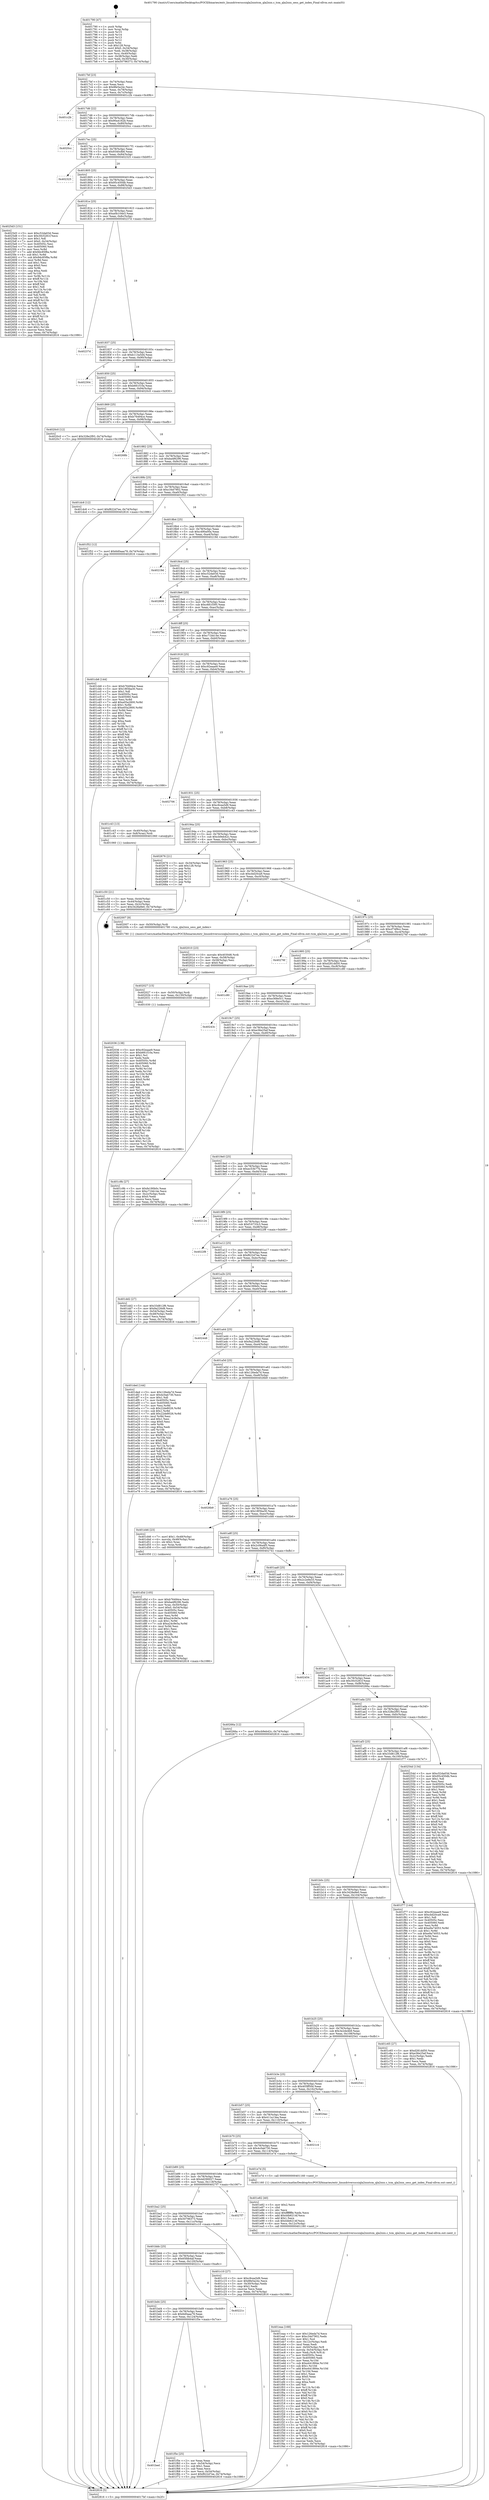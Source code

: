 digraph "0x401790" {
  label = "0x401790 (/mnt/c/Users/mathe/Desktop/tcc/POCII/binaries/extr_linuxdriversscsiqla2xxxtcm_qla2xxx.c_tcm_qla2xxx_sess_get_index_Final-ollvm.out::main(0))"
  labelloc = "t"
  node[shape=record]

  Entry [label="",width=0.3,height=0.3,shape=circle,fillcolor=black,style=filled]
  "0x4017bf" [label="{
     0x4017bf [23]\l
     | [instrs]\l
     &nbsp;&nbsp;0x4017bf \<+3\>: mov -0x74(%rbp),%eax\l
     &nbsp;&nbsp;0x4017c2 \<+2\>: mov %eax,%ecx\l
     &nbsp;&nbsp;0x4017c4 \<+6\>: sub $0x8fe5a24c,%ecx\l
     &nbsp;&nbsp;0x4017ca \<+3\>: mov %eax,-0x78(%rbp)\l
     &nbsp;&nbsp;0x4017cd \<+3\>: mov %ecx,-0x7c(%rbp)\l
     &nbsp;&nbsp;0x4017d0 \<+6\>: je 0000000000401c2b \<main+0x49b\>\l
  }"]
  "0x401c2b" [label="{
     0x401c2b\l
  }", style=dashed]
  "0x4017d6" [label="{
     0x4017d6 [22]\l
     | [instrs]\l
     &nbsp;&nbsp;0x4017d6 \<+5\>: jmp 00000000004017db \<main+0x4b\>\l
     &nbsp;&nbsp;0x4017db \<+3\>: mov -0x78(%rbp),%eax\l
     &nbsp;&nbsp;0x4017de \<+5\>: sub $0x90a4162b,%eax\l
     &nbsp;&nbsp;0x4017e3 \<+3\>: mov %eax,-0x80(%rbp)\l
     &nbsp;&nbsp;0x4017e6 \<+6\>: je 00000000004020cc \<main+0x93c\>\l
  }"]
  Exit [label="",width=0.3,height=0.3,shape=circle,fillcolor=black,style=filled,peripheries=2]
  "0x4020cc" [label="{
     0x4020cc\l
  }", style=dashed]
  "0x4017ec" [label="{
     0x4017ec [25]\l
     | [instrs]\l
     &nbsp;&nbsp;0x4017ec \<+5\>: jmp 00000000004017f1 \<main+0x61\>\l
     &nbsp;&nbsp;0x4017f1 \<+3\>: mov -0x78(%rbp),%eax\l
     &nbsp;&nbsp;0x4017f4 \<+5\>: sub $0x9340cfb6,%eax\l
     &nbsp;&nbsp;0x4017f9 \<+6\>: mov %eax,-0x84(%rbp)\l
     &nbsp;&nbsp;0x4017ff \<+6\>: je 0000000000402325 \<main+0xb95\>\l
  }"]
  "0x402036" [label="{
     0x402036 [138]\l
     | [instrs]\l
     &nbsp;&nbsp;0x402036 \<+5\>: mov $0xc92eaae9,%eax\l
     &nbsp;&nbsp;0x40203b \<+5\>: mov $0xb661f10a,%esi\l
     &nbsp;&nbsp;0x402040 \<+2\>: mov $0x1,%cl\l
     &nbsp;&nbsp;0x402042 \<+2\>: xor %edx,%edx\l
     &nbsp;&nbsp;0x402044 \<+8\>: mov 0x40505c,%r8d\l
     &nbsp;&nbsp;0x40204c \<+8\>: mov 0x405060,%r9d\l
     &nbsp;&nbsp;0x402054 \<+3\>: sub $0x1,%edx\l
     &nbsp;&nbsp;0x402057 \<+3\>: mov %r8d,%r10d\l
     &nbsp;&nbsp;0x40205a \<+3\>: add %edx,%r10d\l
     &nbsp;&nbsp;0x40205d \<+4\>: imul %r10d,%r8d\l
     &nbsp;&nbsp;0x402061 \<+4\>: and $0x1,%r8d\l
     &nbsp;&nbsp;0x402065 \<+4\>: cmp $0x0,%r8d\l
     &nbsp;&nbsp;0x402069 \<+4\>: sete %r11b\l
     &nbsp;&nbsp;0x40206d \<+4\>: cmp $0xa,%r9d\l
     &nbsp;&nbsp;0x402071 \<+3\>: setl %bl\l
     &nbsp;&nbsp;0x402074 \<+3\>: mov %r11b,%r14b\l
     &nbsp;&nbsp;0x402077 \<+4\>: xor $0xff,%r14b\l
     &nbsp;&nbsp;0x40207b \<+3\>: mov %bl,%r15b\l
     &nbsp;&nbsp;0x40207e \<+4\>: xor $0xff,%r15b\l
     &nbsp;&nbsp;0x402082 \<+3\>: xor $0x0,%cl\l
     &nbsp;&nbsp;0x402085 \<+3\>: mov %r14b,%r12b\l
     &nbsp;&nbsp;0x402088 \<+4\>: and $0x0,%r12b\l
     &nbsp;&nbsp;0x40208c \<+3\>: and %cl,%r11b\l
     &nbsp;&nbsp;0x40208f \<+3\>: mov %r15b,%r13b\l
     &nbsp;&nbsp;0x402092 \<+4\>: and $0x0,%r13b\l
     &nbsp;&nbsp;0x402096 \<+2\>: and %cl,%bl\l
     &nbsp;&nbsp;0x402098 \<+3\>: or %r11b,%r12b\l
     &nbsp;&nbsp;0x40209b \<+3\>: or %bl,%r13b\l
     &nbsp;&nbsp;0x40209e \<+3\>: xor %r13b,%r12b\l
     &nbsp;&nbsp;0x4020a1 \<+3\>: or %r15b,%r14b\l
     &nbsp;&nbsp;0x4020a4 \<+4\>: xor $0xff,%r14b\l
     &nbsp;&nbsp;0x4020a8 \<+3\>: or $0x0,%cl\l
     &nbsp;&nbsp;0x4020ab \<+3\>: and %cl,%r14b\l
     &nbsp;&nbsp;0x4020ae \<+3\>: or %r14b,%r12b\l
     &nbsp;&nbsp;0x4020b1 \<+4\>: test $0x1,%r12b\l
     &nbsp;&nbsp;0x4020b5 \<+3\>: cmovne %esi,%eax\l
     &nbsp;&nbsp;0x4020b8 \<+3\>: mov %eax,-0x74(%rbp)\l
     &nbsp;&nbsp;0x4020bb \<+5\>: jmp 0000000000402816 \<main+0x1086\>\l
  }"]
  "0x402325" [label="{
     0x402325\l
  }", style=dashed]
  "0x401805" [label="{
     0x401805 [25]\l
     | [instrs]\l
     &nbsp;&nbsp;0x401805 \<+5\>: jmp 000000000040180a \<main+0x7a\>\l
     &nbsp;&nbsp;0x40180a \<+3\>: mov -0x78(%rbp),%eax\l
     &nbsp;&nbsp;0x40180d \<+5\>: sub $0x95c450db,%eax\l
     &nbsp;&nbsp;0x401812 \<+6\>: mov %eax,-0x88(%rbp)\l
     &nbsp;&nbsp;0x401818 \<+6\>: je 00000000004025d3 \<main+0xe43\>\l
  }"]
  "0x402027" [label="{
     0x402027 [15]\l
     | [instrs]\l
     &nbsp;&nbsp;0x402027 \<+4\>: mov -0x50(%rbp),%rdi\l
     &nbsp;&nbsp;0x40202b \<+6\>: mov %eax,-0x130(%rbp)\l
     &nbsp;&nbsp;0x402031 \<+5\>: call 0000000000401030 \<free@plt\>\l
     | [calls]\l
     &nbsp;&nbsp;0x401030 \{1\} (unknown)\l
  }"]
  "0x4025d3" [label="{
     0x4025d3 [151]\l
     | [instrs]\l
     &nbsp;&nbsp;0x4025d3 \<+5\>: mov $0xc52da03d,%eax\l
     &nbsp;&nbsp;0x4025d8 \<+5\>: mov $0x30c5281f,%ecx\l
     &nbsp;&nbsp;0x4025dd \<+2\>: mov $0x1,%dl\l
     &nbsp;&nbsp;0x4025df \<+7\>: movl $0x0,-0x34(%rbp)\l
     &nbsp;&nbsp;0x4025e6 \<+7\>: mov 0x40505c,%esi\l
     &nbsp;&nbsp;0x4025ed \<+7\>: mov 0x405060,%edi\l
     &nbsp;&nbsp;0x4025f4 \<+3\>: mov %esi,%r8d\l
     &nbsp;&nbsp;0x4025f7 \<+7\>: add $0x9dc85f8a,%r8d\l
     &nbsp;&nbsp;0x4025fe \<+4\>: sub $0x1,%r8d\l
     &nbsp;&nbsp;0x402602 \<+7\>: sub $0x9dc85f8a,%r8d\l
     &nbsp;&nbsp;0x402609 \<+4\>: imul %r8d,%esi\l
     &nbsp;&nbsp;0x40260d \<+3\>: and $0x1,%esi\l
     &nbsp;&nbsp;0x402610 \<+3\>: cmp $0x0,%esi\l
     &nbsp;&nbsp;0x402613 \<+4\>: sete %r9b\l
     &nbsp;&nbsp;0x402617 \<+3\>: cmp $0xa,%edi\l
     &nbsp;&nbsp;0x40261a \<+4\>: setl %r10b\l
     &nbsp;&nbsp;0x40261e \<+3\>: mov %r9b,%r11b\l
     &nbsp;&nbsp;0x402621 \<+4\>: xor $0xff,%r11b\l
     &nbsp;&nbsp;0x402625 \<+3\>: mov %r10b,%bl\l
     &nbsp;&nbsp;0x402628 \<+3\>: xor $0xff,%bl\l
     &nbsp;&nbsp;0x40262b \<+3\>: xor $0x1,%dl\l
     &nbsp;&nbsp;0x40262e \<+3\>: mov %r11b,%r14b\l
     &nbsp;&nbsp;0x402631 \<+4\>: and $0xff,%r14b\l
     &nbsp;&nbsp;0x402635 \<+3\>: and %dl,%r9b\l
     &nbsp;&nbsp;0x402638 \<+3\>: mov %bl,%r15b\l
     &nbsp;&nbsp;0x40263b \<+4\>: and $0xff,%r15b\l
     &nbsp;&nbsp;0x40263f \<+3\>: and %dl,%r10b\l
     &nbsp;&nbsp;0x402642 \<+3\>: or %r9b,%r14b\l
     &nbsp;&nbsp;0x402645 \<+3\>: or %r10b,%r15b\l
     &nbsp;&nbsp;0x402648 \<+3\>: xor %r15b,%r14b\l
     &nbsp;&nbsp;0x40264b \<+3\>: or %bl,%r11b\l
     &nbsp;&nbsp;0x40264e \<+4\>: xor $0xff,%r11b\l
     &nbsp;&nbsp;0x402652 \<+3\>: or $0x1,%dl\l
     &nbsp;&nbsp;0x402655 \<+3\>: and %dl,%r11b\l
     &nbsp;&nbsp;0x402658 \<+3\>: or %r11b,%r14b\l
     &nbsp;&nbsp;0x40265b \<+4\>: test $0x1,%r14b\l
     &nbsp;&nbsp;0x40265f \<+3\>: cmovne %ecx,%eax\l
     &nbsp;&nbsp;0x402662 \<+3\>: mov %eax,-0x74(%rbp)\l
     &nbsp;&nbsp;0x402665 \<+5\>: jmp 0000000000402816 \<main+0x1086\>\l
  }"]
  "0x40181e" [label="{
     0x40181e [25]\l
     | [instrs]\l
     &nbsp;&nbsp;0x40181e \<+5\>: jmp 0000000000401823 \<main+0x93\>\l
     &nbsp;&nbsp;0x401823 \<+3\>: mov -0x78(%rbp),%eax\l
     &nbsp;&nbsp;0x401826 \<+5\>: sub $0xa0b104e3,%eax\l
     &nbsp;&nbsp;0x40182b \<+6\>: mov %eax,-0x8c(%rbp)\l
     &nbsp;&nbsp;0x401831 \<+6\>: je 000000000040237d \<main+0xbed\>\l
  }"]
  "0x402010" [label="{
     0x402010 [23]\l
     | [instrs]\l
     &nbsp;&nbsp;0x402010 \<+10\>: movabs $0x4030d6,%rdi\l
     &nbsp;&nbsp;0x40201a \<+3\>: mov %eax,-0x58(%rbp)\l
     &nbsp;&nbsp;0x40201d \<+3\>: mov -0x58(%rbp),%esi\l
     &nbsp;&nbsp;0x402020 \<+2\>: mov $0x0,%al\l
     &nbsp;&nbsp;0x402022 \<+5\>: call 0000000000401040 \<printf@plt\>\l
     | [calls]\l
     &nbsp;&nbsp;0x401040 \{1\} (unknown)\l
  }"]
  "0x40237d" [label="{
     0x40237d\l
  }", style=dashed]
  "0x401837" [label="{
     0x401837 [25]\l
     | [instrs]\l
     &nbsp;&nbsp;0x401837 \<+5\>: jmp 000000000040183c \<main+0xac\>\l
     &nbsp;&nbsp;0x40183c \<+3\>: mov -0x78(%rbp),%eax\l
     &nbsp;&nbsp;0x40183f \<+5\>: sub $0xb113a5d4,%eax\l
     &nbsp;&nbsp;0x401844 \<+6\>: mov %eax,-0x90(%rbp)\l
     &nbsp;&nbsp;0x40184a \<+6\>: je 0000000000402304 \<main+0xb74\>\l
  }"]
  "0x401bed" [label="{
     0x401bed\l
  }", style=dashed]
  "0x402304" [label="{
     0x402304\l
  }", style=dashed]
  "0x401850" [label="{
     0x401850 [25]\l
     | [instrs]\l
     &nbsp;&nbsp;0x401850 \<+5\>: jmp 0000000000401855 \<main+0xc5\>\l
     &nbsp;&nbsp;0x401855 \<+3\>: mov -0x78(%rbp),%eax\l
     &nbsp;&nbsp;0x401858 \<+5\>: sub $0xb661f10a,%eax\l
     &nbsp;&nbsp;0x40185d \<+6\>: mov %eax,-0x94(%rbp)\l
     &nbsp;&nbsp;0x401863 \<+6\>: je 00000000004020c0 \<main+0x930\>\l
  }"]
  "0x401f5e" [label="{
     0x401f5e [25]\l
     | [instrs]\l
     &nbsp;&nbsp;0x401f5e \<+2\>: xor %eax,%eax\l
     &nbsp;&nbsp;0x401f60 \<+3\>: mov -0x54(%rbp),%ecx\l
     &nbsp;&nbsp;0x401f63 \<+3\>: sub $0x1,%eax\l
     &nbsp;&nbsp;0x401f66 \<+2\>: sub %eax,%ecx\l
     &nbsp;&nbsp;0x401f68 \<+3\>: mov %ecx,-0x54(%rbp)\l
     &nbsp;&nbsp;0x401f6b \<+7\>: movl $0xf622d7ee,-0x74(%rbp)\l
     &nbsp;&nbsp;0x401f72 \<+5\>: jmp 0000000000402816 \<main+0x1086\>\l
  }"]
  "0x4020c0" [label="{
     0x4020c0 [12]\l
     | [instrs]\l
     &nbsp;&nbsp;0x4020c0 \<+7\>: movl $0x328e2f93,-0x74(%rbp)\l
     &nbsp;&nbsp;0x4020c7 \<+5\>: jmp 0000000000402816 \<main+0x1086\>\l
  }"]
  "0x401869" [label="{
     0x401869 [25]\l
     | [instrs]\l
     &nbsp;&nbsp;0x401869 \<+5\>: jmp 000000000040186e \<main+0xde\>\l
     &nbsp;&nbsp;0x40186e \<+3\>: mov -0x78(%rbp),%eax\l
     &nbsp;&nbsp;0x401871 \<+5\>: sub $0xb76494ce,%eax\l
     &nbsp;&nbsp;0x401876 \<+6\>: mov %eax,-0x98(%rbp)\l
     &nbsp;&nbsp;0x40187c \<+6\>: je 000000000040268b \<main+0xefb\>\l
  }"]
  "0x401bd4" [label="{
     0x401bd4 [25]\l
     | [instrs]\l
     &nbsp;&nbsp;0x401bd4 \<+5\>: jmp 0000000000401bd9 \<main+0x449\>\l
     &nbsp;&nbsp;0x401bd9 \<+3\>: mov -0x78(%rbp),%eax\l
     &nbsp;&nbsp;0x401bdc \<+5\>: sub $0x6d0aaa79,%eax\l
     &nbsp;&nbsp;0x401be1 \<+6\>: mov %eax,-0x124(%rbp)\l
     &nbsp;&nbsp;0x401be7 \<+6\>: je 0000000000401f5e \<main+0x7ce\>\l
  }"]
  "0x40268b" [label="{
     0x40268b\l
  }", style=dashed]
  "0x401882" [label="{
     0x401882 [25]\l
     | [instrs]\l
     &nbsp;&nbsp;0x401882 \<+5\>: jmp 0000000000401887 \<main+0xf7\>\l
     &nbsp;&nbsp;0x401887 \<+3\>: mov -0x78(%rbp),%eax\l
     &nbsp;&nbsp;0x40188a \<+5\>: sub $0xba4f6296,%eax\l
     &nbsp;&nbsp;0x40188f \<+6\>: mov %eax,-0x9c(%rbp)\l
     &nbsp;&nbsp;0x401895 \<+6\>: je 0000000000401dc6 \<main+0x636\>\l
  }"]
  "0x40221c" [label="{
     0x40221c\l
  }", style=dashed]
  "0x401dc6" [label="{
     0x401dc6 [12]\l
     | [instrs]\l
     &nbsp;&nbsp;0x401dc6 \<+7\>: movl $0xf622d7ee,-0x74(%rbp)\l
     &nbsp;&nbsp;0x401dcd \<+5\>: jmp 0000000000402816 \<main+0x1086\>\l
  }"]
  "0x40189b" [label="{
     0x40189b [25]\l
     | [instrs]\l
     &nbsp;&nbsp;0x40189b \<+5\>: jmp 00000000004018a0 \<main+0x110\>\l
     &nbsp;&nbsp;0x4018a0 \<+3\>: mov -0x78(%rbp),%eax\l
     &nbsp;&nbsp;0x4018a3 \<+5\>: sub $0xc34d7902,%eax\l
     &nbsp;&nbsp;0x4018a8 \<+6\>: mov %eax,-0xa0(%rbp)\l
     &nbsp;&nbsp;0x4018ae \<+6\>: je 0000000000401f52 \<main+0x7c2\>\l
  }"]
  "0x401eaa" [label="{
     0x401eaa [168]\l
     | [instrs]\l
     &nbsp;&nbsp;0x401eaa \<+5\>: mov $0x126eda7d,%ecx\l
     &nbsp;&nbsp;0x401eaf \<+5\>: mov $0xc34d7902,%edx\l
     &nbsp;&nbsp;0x401eb4 \<+3\>: mov $0x1,%sil\l
     &nbsp;&nbsp;0x401eb7 \<+6\>: mov -0x12c(%rbp),%edi\l
     &nbsp;&nbsp;0x401ebd \<+3\>: imul %eax,%edi\l
     &nbsp;&nbsp;0x401ec0 \<+4\>: mov -0x50(%rbp),%r8\l
     &nbsp;&nbsp;0x401ec4 \<+4\>: movslq -0x54(%rbp),%r9\l
     &nbsp;&nbsp;0x401ec8 \<+4\>: mov %edi,(%r8,%r9,4)\l
     &nbsp;&nbsp;0x401ecc \<+7\>: mov 0x40505c,%eax\l
     &nbsp;&nbsp;0x401ed3 \<+7\>: mov 0x405060,%edi\l
     &nbsp;&nbsp;0x401eda \<+3\>: mov %eax,%r10d\l
     &nbsp;&nbsp;0x401edd \<+7\>: sub $0xe441884e,%r10d\l
     &nbsp;&nbsp;0x401ee4 \<+4\>: sub $0x1,%r10d\l
     &nbsp;&nbsp;0x401ee8 \<+7\>: add $0xe441884e,%r10d\l
     &nbsp;&nbsp;0x401eef \<+4\>: imul %r10d,%eax\l
     &nbsp;&nbsp;0x401ef3 \<+3\>: and $0x1,%eax\l
     &nbsp;&nbsp;0x401ef6 \<+3\>: cmp $0x0,%eax\l
     &nbsp;&nbsp;0x401ef9 \<+4\>: sete %r11b\l
     &nbsp;&nbsp;0x401efd \<+3\>: cmp $0xa,%edi\l
     &nbsp;&nbsp;0x401f00 \<+3\>: setl %bl\l
     &nbsp;&nbsp;0x401f03 \<+3\>: mov %r11b,%r14b\l
     &nbsp;&nbsp;0x401f06 \<+4\>: xor $0xff,%r14b\l
     &nbsp;&nbsp;0x401f0a \<+3\>: mov %bl,%r15b\l
     &nbsp;&nbsp;0x401f0d \<+4\>: xor $0xff,%r15b\l
     &nbsp;&nbsp;0x401f11 \<+4\>: xor $0x0,%sil\l
     &nbsp;&nbsp;0x401f15 \<+3\>: mov %r14b,%r12b\l
     &nbsp;&nbsp;0x401f18 \<+4\>: and $0x0,%r12b\l
     &nbsp;&nbsp;0x401f1c \<+3\>: and %sil,%r11b\l
     &nbsp;&nbsp;0x401f1f \<+3\>: mov %r15b,%r13b\l
     &nbsp;&nbsp;0x401f22 \<+4\>: and $0x0,%r13b\l
     &nbsp;&nbsp;0x401f26 \<+3\>: and %sil,%bl\l
     &nbsp;&nbsp;0x401f29 \<+3\>: or %r11b,%r12b\l
     &nbsp;&nbsp;0x401f2c \<+3\>: or %bl,%r13b\l
     &nbsp;&nbsp;0x401f2f \<+3\>: xor %r13b,%r12b\l
     &nbsp;&nbsp;0x401f32 \<+3\>: or %r15b,%r14b\l
     &nbsp;&nbsp;0x401f35 \<+4\>: xor $0xff,%r14b\l
     &nbsp;&nbsp;0x401f39 \<+4\>: or $0x0,%sil\l
     &nbsp;&nbsp;0x401f3d \<+3\>: and %sil,%r14b\l
     &nbsp;&nbsp;0x401f40 \<+3\>: or %r14b,%r12b\l
     &nbsp;&nbsp;0x401f43 \<+4\>: test $0x1,%r12b\l
     &nbsp;&nbsp;0x401f47 \<+3\>: cmovne %edx,%ecx\l
     &nbsp;&nbsp;0x401f4a \<+3\>: mov %ecx,-0x74(%rbp)\l
     &nbsp;&nbsp;0x401f4d \<+5\>: jmp 0000000000402816 \<main+0x1086\>\l
  }"]
  "0x401f52" [label="{
     0x401f52 [12]\l
     | [instrs]\l
     &nbsp;&nbsp;0x401f52 \<+7\>: movl $0x6d0aaa79,-0x74(%rbp)\l
     &nbsp;&nbsp;0x401f59 \<+5\>: jmp 0000000000402816 \<main+0x1086\>\l
  }"]
  "0x4018b4" [label="{
     0x4018b4 [25]\l
     | [instrs]\l
     &nbsp;&nbsp;0x4018b4 \<+5\>: jmp 00000000004018b9 \<main+0x129\>\l
     &nbsp;&nbsp;0x4018b9 \<+3\>: mov -0x78(%rbp),%eax\l
     &nbsp;&nbsp;0x4018bc \<+5\>: sub $0xc490a00a,%eax\l
     &nbsp;&nbsp;0x4018c1 \<+6\>: mov %eax,-0xa4(%rbp)\l
     &nbsp;&nbsp;0x4018c7 \<+6\>: je 000000000040219d \<main+0xa0d\>\l
  }"]
  "0x401e82" [label="{
     0x401e82 [40]\l
     | [instrs]\l
     &nbsp;&nbsp;0x401e82 \<+5\>: mov $0x2,%ecx\l
     &nbsp;&nbsp;0x401e87 \<+1\>: cltd\l
     &nbsp;&nbsp;0x401e88 \<+2\>: idiv %ecx\l
     &nbsp;&nbsp;0x401e8a \<+6\>: imul $0xfffffffe,%edx,%ecx\l
     &nbsp;&nbsp;0x401e90 \<+6\>: add $0x44b6214f,%ecx\l
     &nbsp;&nbsp;0x401e96 \<+3\>: add $0x1,%ecx\l
     &nbsp;&nbsp;0x401e99 \<+6\>: sub $0x44b6214f,%ecx\l
     &nbsp;&nbsp;0x401e9f \<+6\>: mov %ecx,-0x12c(%rbp)\l
     &nbsp;&nbsp;0x401ea5 \<+5\>: call 0000000000401160 \<next_i\>\l
     | [calls]\l
     &nbsp;&nbsp;0x401160 \{1\} (/mnt/c/Users/mathe/Desktop/tcc/POCII/binaries/extr_linuxdriversscsiqla2xxxtcm_qla2xxx.c_tcm_qla2xxx_sess_get_index_Final-ollvm.out::next_i)\l
  }"]
  "0x40219d" [label="{
     0x40219d\l
  }", style=dashed]
  "0x4018cd" [label="{
     0x4018cd [25]\l
     | [instrs]\l
     &nbsp;&nbsp;0x4018cd \<+5\>: jmp 00000000004018d2 \<main+0x142\>\l
     &nbsp;&nbsp;0x4018d2 \<+3\>: mov -0x78(%rbp),%eax\l
     &nbsp;&nbsp;0x4018d5 \<+5\>: sub $0xc52da03d,%eax\l
     &nbsp;&nbsp;0x4018da \<+6\>: mov %eax,-0xa8(%rbp)\l
     &nbsp;&nbsp;0x4018e0 \<+6\>: je 0000000000402808 \<main+0x1078\>\l
  }"]
  "0x401d5d" [label="{
     0x401d5d [105]\l
     | [instrs]\l
     &nbsp;&nbsp;0x401d5d \<+5\>: mov $0xb76494ce,%ecx\l
     &nbsp;&nbsp;0x401d62 \<+5\>: mov $0xba4f6296,%edx\l
     &nbsp;&nbsp;0x401d67 \<+4\>: mov %rax,-0x50(%rbp)\l
     &nbsp;&nbsp;0x401d6b \<+7\>: movl $0x0,-0x54(%rbp)\l
     &nbsp;&nbsp;0x401d72 \<+7\>: mov 0x40505c,%esi\l
     &nbsp;&nbsp;0x401d79 \<+8\>: mov 0x405060,%r8d\l
     &nbsp;&nbsp;0x401d81 \<+3\>: mov %esi,%r9d\l
     &nbsp;&nbsp;0x401d84 \<+7\>: add $0xa24c9e5a,%r9d\l
     &nbsp;&nbsp;0x401d8b \<+4\>: sub $0x1,%r9d\l
     &nbsp;&nbsp;0x401d8f \<+7\>: sub $0xa24c9e5a,%r9d\l
     &nbsp;&nbsp;0x401d96 \<+4\>: imul %r9d,%esi\l
     &nbsp;&nbsp;0x401d9a \<+3\>: and $0x1,%esi\l
     &nbsp;&nbsp;0x401d9d \<+3\>: cmp $0x0,%esi\l
     &nbsp;&nbsp;0x401da0 \<+4\>: sete %r10b\l
     &nbsp;&nbsp;0x401da4 \<+4\>: cmp $0xa,%r8d\l
     &nbsp;&nbsp;0x401da8 \<+4\>: setl %r11b\l
     &nbsp;&nbsp;0x401dac \<+3\>: mov %r10b,%bl\l
     &nbsp;&nbsp;0x401daf \<+3\>: and %r11b,%bl\l
     &nbsp;&nbsp;0x401db2 \<+3\>: xor %r11b,%r10b\l
     &nbsp;&nbsp;0x401db5 \<+3\>: or %r10b,%bl\l
     &nbsp;&nbsp;0x401db8 \<+3\>: test $0x1,%bl\l
     &nbsp;&nbsp;0x401dbb \<+3\>: cmovne %edx,%ecx\l
     &nbsp;&nbsp;0x401dbe \<+3\>: mov %ecx,-0x74(%rbp)\l
     &nbsp;&nbsp;0x401dc1 \<+5\>: jmp 0000000000402816 \<main+0x1086\>\l
  }"]
  "0x402808" [label="{
     0x402808\l
  }", style=dashed]
  "0x4018e6" [label="{
     0x4018e6 [25]\l
     | [instrs]\l
     &nbsp;&nbsp;0x4018e6 \<+5\>: jmp 00000000004018eb \<main+0x15b\>\l
     &nbsp;&nbsp;0x4018eb \<+3\>: mov -0x78(%rbp),%eax\l
     &nbsp;&nbsp;0x4018ee \<+5\>: sub $0xc681f395,%eax\l
     &nbsp;&nbsp;0x4018f3 \<+6\>: mov %eax,-0xac(%rbp)\l
     &nbsp;&nbsp;0x4018f9 \<+6\>: je 00000000004027bc \<main+0x102c\>\l
  }"]
  "0x401c50" [label="{
     0x401c50 [21]\l
     | [instrs]\l
     &nbsp;&nbsp;0x401c50 \<+3\>: mov %eax,-0x44(%rbp)\l
     &nbsp;&nbsp;0x401c53 \<+3\>: mov -0x44(%rbp),%eax\l
     &nbsp;&nbsp;0x401c56 \<+3\>: mov %eax,-0x2c(%rbp)\l
     &nbsp;&nbsp;0x401c59 \<+7\>: movl $0x3428a9e0,-0x74(%rbp)\l
     &nbsp;&nbsp;0x401c60 \<+5\>: jmp 0000000000402816 \<main+0x1086\>\l
  }"]
  "0x4027bc" [label="{
     0x4027bc\l
  }", style=dashed]
  "0x4018ff" [label="{
     0x4018ff [25]\l
     | [instrs]\l
     &nbsp;&nbsp;0x4018ff \<+5\>: jmp 0000000000401904 \<main+0x174\>\l
     &nbsp;&nbsp;0x401904 \<+3\>: mov -0x78(%rbp),%eax\l
     &nbsp;&nbsp;0x401907 \<+5\>: sub $0xc71bb14e,%eax\l
     &nbsp;&nbsp;0x40190c \<+6\>: mov %eax,-0xb0(%rbp)\l
     &nbsp;&nbsp;0x401912 \<+6\>: je 0000000000401cb6 \<main+0x526\>\l
  }"]
  "0x401790" [label="{
     0x401790 [47]\l
     | [instrs]\l
     &nbsp;&nbsp;0x401790 \<+1\>: push %rbp\l
     &nbsp;&nbsp;0x401791 \<+3\>: mov %rsp,%rbp\l
     &nbsp;&nbsp;0x401794 \<+2\>: push %r15\l
     &nbsp;&nbsp;0x401796 \<+2\>: push %r14\l
     &nbsp;&nbsp;0x401798 \<+2\>: push %r13\l
     &nbsp;&nbsp;0x40179a \<+2\>: push %r12\l
     &nbsp;&nbsp;0x40179c \<+1\>: push %rbx\l
     &nbsp;&nbsp;0x40179d \<+7\>: sub $0x128,%rsp\l
     &nbsp;&nbsp;0x4017a4 \<+7\>: movl $0x0,-0x34(%rbp)\l
     &nbsp;&nbsp;0x4017ab \<+3\>: mov %edi,-0x38(%rbp)\l
     &nbsp;&nbsp;0x4017ae \<+4\>: mov %rsi,-0x40(%rbp)\l
     &nbsp;&nbsp;0x4017b2 \<+3\>: mov -0x38(%rbp),%edi\l
     &nbsp;&nbsp;0x4017b5 \<+3\>: mov %edi,-0x30(%rbp)\l
     &nbsp;&nbsp;0x4017b8 \<+7\>: movl $0x50796373,-0x74(%rbp)\l
  }"]
  "0x401cb6" [label="{
     0x401cb6 [144]\l
     | [instrs]\l
     &nbsp;&nbsp;0x401cb6 \<+5\>: mov $0xb76494ce,%eax\l
     &nbsp;&nbsp;0x401cbb \<+5\>: mov $0x18f3ba30,%ecx\l
     &nbsp;&nbsp;0x401cc0 \<+2\>: mov $0x1,%dl\l
     &nbsp;&nbsp;0x401cc2 \<+7\>: mov 0x40505c,%esi\l
     &nbsp;&nbsp;0x401cc9 \<+7\>: mov 0x405060,%edi\l
     &nbsp;&nbsp;0x401cd0 \<+3\>: mov %esi,%r8d\l
     &nbsp;&nbsp;0x401cd3 \<+7\>: add $0xe05a2800,%r8d\l
     &nbsp;&nbsp;0x401cda \<+4\>: sub $0x1,%r8d\l
     &nbsp;&nbsp;0x401cde \<+7\>: sub $0xe05a2800,%r8d\l
     &nbsp;&nbsp;0x401ce5 \<+4\>: imul %r8d,%esi\l
     &nbsp;&nbsp;0x401ce9 \<+3\>: and $0x1,%esi\l
     &nbsp;&nbsp;0x401cec \<+3\>: cmp $0x0,%esi\l
     &nbsp;&nbsp;0x401cef \<+4\>: sete %r9b\l
     &nbsp;&nbsp;0x401cf3 \<+3\>: cmp $0xa,%edi\l
     &nbsp;&nbsp;0x401cf6 \<+4\>: setl %r10b\l
     &nbsp;&nbsp;0x401cfa \<+3\>: mov %r9b,%r11b\l
     &nbsp;&nbsp;0x401cfd \<+4\>: xor $0xff,%r11b\l
     &nbsp;&nbsp;0x401d01 \<+3\>: mov %r10b,%bl\l
     &nbsp;&nbsp;0x401d04 \<+3\>: xor $0xff,%bl\l
     &nbsp;&nbsp;0x401d07 \<+3\>: xor $0x0,%dl\l
     &nbsp;&nbsp;0x401d0a \<+3\>: mov %r11b,%r14b\l
     &nbsp;&nbsp;0x401d0d \<+4\>: and $0x0,%r14b\l
     &nbsp;&nbsp;0x401d11 \<+3\>: and %dl,%r9b\l
     &nbsp;&nbsp;0x401d14 \<+3\>: mov %bl,%r15b\l
     &nbsp;&nbsp;0x401d17 \<+4\>: and $0x0,%r15b\l
     &nbsp;&nbsp;0x401d1b \<+3\>: and %dl,%r10b\l
     &nbsp;&nbsp;0x401d1e \<+3\>: or %r9b,%r14b\l
     &nbsp;&nbsp;0x401d21 \<+3\>: or %r10b,%r15b\l
     &nbsp;&nbsp;0x401d24 \<+3\>: xor %r15b,%r14b\l
     &nbsp;&nbsp;0x401d27 \<+3\>: or %bl,%r11b\l
     &nbsp;&nbsp;0x401d2a \<+4\>: xor $0xff,%r11b\l
     &nbsp;&nbsp;0x401d2e \<+3\>: or $0x0,%dl\l
     &nbsp;&nbsp;0x401d31 \<+3\>: and %dl,%r11b\l
     &nbsp;&nbsp;0x401d34 \<+3\>: or %r11b,%r14b\l
     &nbsp;&nbsp;0x401d37 \<+4\>: test $0x1,%r14b\l
     &nbsp;&nbsp;0x401d3b \<+3\>: cmovne %ecx,%eax\l
     &nbsp;&nbsp;0x401d3e \<+3\>: mov %eax,-0x74(%rbp)\l
     &nbsp;&nbsp;0x401d41 \<+5\>: jmp 0000000000402816 \<main+0x1086\>\l
  }"]
  "0x401918" [label="{
     0x401918 [25]\l
     | [instrs]\l
     &nbsp;&nbsp;0x401918 \<+5\>: jmp 000000000040191d \<main+0x18d\>\l
     &nbsp;&nbsp;0x40191d \<+3\>: mov -0x78(%rbp),%eax\l
     &nbsp;&nbsp;0x401920 \<+5\>: sub $0xc92eaae9,%eax\l
     &nbsp;&nbsp;0x401925 \<+6\>: mov %eax,-0xb4(%rbp)\l
     &nbsp;&nbsp;0x40192b \<+6\>: je 0000000000402706 \<main+0xf76\>\l
  }"]
  "0x402816" [label="{
     0x402816 [5]\l
     | [instrs]\l
     &nbsp;&nbsp;0x402816 \<+5\>: jmp 00000000004017bf \<main+0x2f\>\l
  }"]
  "0x402706" [label="{
     0x402706\l
  }", style=dashed]
  "0x401931" [label="{
     0x401931 [25]\l
     | [instrs]\l
     &nbsp;&nbsp;0x401931 \<+5\>: jmp 0000000000401936 \<main+0x1a6\>\l
     &nbsp;&nbsp;0x401936 \<+3\>: mov -0x78(%rbp),%eax\l
     &nbsp;&nbsp;0x401939 \<+5\>: sub $0xc9cea5d9,%eax\l
     &nbsp;&nbsp;0x40193e \<+6\>: mov %eax,-0xb8(%rbp)\l
     &nbsp;&nbsp;0x401944 \<+6\>: je 0000000000401c43 \<main+0x4b3\>\l
  }"]
  "0x401bbb" [label="{
     0x401bbb [25]\l
     | [instrs]\l
     &nbsp;&nbsp;0x401bbb \<+5\>: jmp 0000000000401bc0 \<main+0x430\>\l
     &nbsp;&nbsp;0x401bc0 \<+3\>: mov -0x78(%rbp),%eax\l
     &nbsp;&nbsp;0x401bc3 \<+5\>: sub $0x65fdb4af,%eax\l
     &nbsp;&nbsp;0x401bc8 \<+6\>: mov %eax,-0x120(%rbp)\l
     &nbsp;&nbsp;0x401bce \<+6\>: je 000000000040221c \<main+0xa8c\>\l
  }"]
  "0x401c43" [label="{
     0x401c43 [13]\l
     | [instrs]\l
     &nbsp;&nbsp;0x401c43 \<+4\>: mov -0x40(%rbp),%rax\l
     &nbsp;&nbsp;0x401c47 \<+4\>: mov 0x8(%rax),%rdi\l
     &nbsp;&nbsp;0x401c4b \<+5\>: call 0000000000401060 \<atoi@plt\>\l
     | [calls]\l
     &nbsp;&nbsp;0x401060 \{1\} (unknown)\l
  }"]
  "0x40194a" [label="{
     0x40194a [25]\l
     | [instrs]\l
     &nbsp;&nbsp;0x40194a \<+5\>: jmp 000000000040194f \<main+0x1bf\>\l
     &nbsp;&nbsp;0x40194f \<+3\>: mov -0x78(%rbp),%eax\l
     &nbsp;&nbsp;0x401952 \<+5\>: sub $0xcb9eb42c,%eax\l
     &nbsp;&nbsp;0x401957 \<+6\>: mov %eax,-0xbc(%rbp)\l
     &nbsp;&nbsp;0x40195d \<+6\>: je 0000000000402676 \<main+0xee6\>\l
  }"]
  "0x401c10" [label="{
     0x401c10 [27]\l
     | [instrs]\l
     &nbsp;&nbsp;0x401c10 \<+5\>: mov $0xc9cea5d9,%eax\l
     &nbsp;&nbsp;0x401c15 \<+5\>: mov $0x8fe5a24c,%ecx\l
     &nbsp;&nbsp;0x401c1a \<+3\>: mov -0x30(%rbp),%edx\l
     &nbsp;&nbsp;0x401c1d \<+3\>: cmp $0x2,%edx\l
     &nbsp;&nbsp;0x401c20 \<+3\>: cmovne %ecx,%eax\l
     &nbsp;&nbsp;0x401c23 \<+3\>: mov %eax,-0x74(%rbp)\l
     &nbsp;&nbsp;0x401c26 \<+5\>: jmp 0000000000402816 \<main+0x1086\>\l
  }"]
  "0x402676" [label="{
     0x402676 [21]\l
     | [instrs]\l
     &nbsp;&nbsp;0x402676 \<+3\>: mov -0x34(%rbp),%eax\l
     &nbsp;&nbsp;0x402679 \<+7\>: add $0x128,%rsp\l
     &nbsp;&nbsp;0x402680 \<+1\>: pop %rbx\l
     &nbsp;&nbsp;0x402681 \<+2\>: pop %r12\l
     &nbsp;&nbsp;0x402683 \<+2\>: pop %r13\l
     &nbsp;&nbsp;0x402685 \<+2\>: pop %r14\l
     &nbsp;&nbsp;0x402687 \<+2\>: pop %r15\l
     &nbsp;&nbsp;0x402689 \<+1\>: pop %rbp\l
     &nbsp;&nbsp;0x40268a \<+1\>: ret\l
  }"]
  "0x401963" [label="{
     0x401963 [25]\l
     | [instrs]\l
     &nbsp;&nbsp;0x401963 \<+5\>: jmp 0000000000401968 \<main+0x1d8\>\l
     &nbsp;&nbsp;0x401968 \<+3\>: mov -0x78(%rbp),%eax\l
     &nbsp;&nbsp;0x40196b \<+5\>: sub $0xcbd20ca9,%eax\l
     &nbsp;&nbsp;0x401970 \<+6\>: mov %eax,-0xc0(%rbp)\l
     &nbsp;&nbsp;0x401976 \<+6\>: je 0000000000402007 \<main+0x877\>\l
  }"]
  "0x401ba2" [label="{
     0x401ba2 [25]\l
     | [instrs]\l
     &nbsp;&nbsp;0x401ba2 \<+5\>: jmp 0000000000401ba7 \<main+0x417\>\l
     &nbsp;&nbsp;0x401ba7 \<+3\>: mov -0x78(%rbp),%eax\l
     &nbsp;&nbsp;0x401baa \<+5\>: sub $0x50796373,%eax\l
     &nbsp;&nbsp;0x401baf \<+6\>: mov %eax,-0x11c(%rbp)\l
     &nbsp;&nbsp;0x401bb5 \<+6\>: je 0000000000401c10 \<main+0x480\>\l
  }"]
  "0x402007" [label="{
     0x402007 [9]\l
     | [instrs]\l
     &nbsp;&nbsp;0x402007 \<+4\>: mov -0x50(%rbp),%rdi\l
     &nbsp;&nbsp;0x40200b \<+5\>: call 0000000000401780 \<tcm_qla2xxx_sess_get_index\>\l
     | [calls]\l
     &nbsp;&nbsp;0x401780 \{1\} (/mnt/c/Users/mathe/Desktop/tcc/POCII/binaries/extr_linuxdriversscsiqla2xxxtcm_qla2xxx.c_tcm_qla2xxx_sess_get_index_Final-ollvm.out::tcm_qla2xxx_sess_get_index)\l
  }"]
  "0x40197c" [label="{
     0x40197c [25]\l
     | [instrs]\l
     &nbsp;&nbsp;0x40197c \<+5\>: jmp 0000000000401981 \<main+0x1f1\>\l
     &nbsp;&nbsp;0x401981 \<+3\>: mov -0x78(%rbp),%eax\l
     &nbsp;&nbsp;0x401984 \<+5\>: sub $0xcf74f9cc,%eax\l
     &nbsp;&nbsp;0x401989 \<+6\>: mov %eax,-0xc4(%rbp)\l
     &nbsp;&nbsp;0x40198f \<+6\>: je 000000000040276f \<main+0xfdf\>\l
  }"]
  "0x4027f7" [label="{
     0x4027f7\l
  }", style=dashed]
  "0x40276f" [label="{
     0x40276f\l
  }", style=dashed]
  "0x401995" [label="{
     0x401995 [25]\l
     | [instrs]\l
     &nbsp;&nbsp;0x401995 \<+5\>: jmp 000000000040199a \<main+0x20a\>\l
     &nbsp;&nbsp;0x40199a \<+3\>: mov -0x78(%rbp),%eax\l
     &nbsp;&nbsp;0x40199d \<+5\>: sub $0xd281dd50,%eax\l
     &nbsp;&nbsp;0x4019a2 \<+6\>: mov %eax,-0xc8(%rbp)\l
     &nbsp;&nbsp;0x4019a8 \<+6\>: je 0000000000401c80 \<main+0x4f0\>\l
  }"]
  "0x401b89" [label="{
     0x401b89 [25]\l
     | [instrs]\l
     &nbsp;&nbsp;0x401b89 \<+5\>: jmp 0000000000401b8e \<main+0x3fe\>\l
     &nbsp;&nbsp;0x401b8e \<+3\>: mov -0x78(%rbp),%eax\l
     &nbsp;&nbsp;0x401b91 \<+5\>: sub $0x4d290027,%eax\l
     &nbsp;&nbsp;0x401b96 \<+6\>: mov %eax,-0x118(%rbp)\l
     &nbsp;&nbsp;0x401b9c \<+6\>: je 00000000004027f7 \<main+0x1067\>\l
  }"]
  "0x401c80" [label="{
     0x401c80\l
  }", style=dashed]
  "0x4019ae" [label="{
     0x4019ae [25]\l
     | [instrs]\l
     &nbsp;&nbsp;0x4019ae \<+5\>: jmp 00000000004019b3 \<main+0x223\>\l
     &nbsp;&nbsp;0x4019b3 \<+3\>: mov -0x78(%rbp),%eax\l
     &nbsp;&nbsp;0x4019b6 \<+5\>: sub $0xe368e5c1,%eax\l
     &nbsp;&nbsp;0x4019bb \<+6\>: mov %eax,-0xcc(%rbp)\l
     &nbsp;&nbsp;0x4019c1 \<+6\>: je 000000000040243c \<main+0xcac\>\l
  }"]
  "0x401e7d" [label="{
     0x401e7d [5]\l
     | [instrs]\l
     &nbsp;&nbsp;0x401e7d \<+5\>: call 0000000000401160 \<next_i\>\l
     | [calls]\l
     &nbsp;&nbsp;0x401160 \{1\} (/mnt/c/Users/mathe/Desktop/tcc/POCII/binaries/extr_linuxdriversscsiqla2xxxtcm_qla2xxx.c_tcm_qla2xxx_sess_get_index_Final-ollvm.out::next_i)\l
  }"]
  "0x40243c" [label="{
     0x40243c\l
  }", style=dashed]
  "0x4019c7" [label="{
     0x4019c7 [25]\l
     | [instrs]\l
     &nbsp;&nbsp;0x4019c7 \<+5\>: jmp 00000000004019cc \<main+0x23c\>\l
     &nbsp;&nbsp;0x4019cc \<+3\>: mov -0x78(%rbp),%eax\l
     &nbsp;&nbsp;0x4019cf \<+5\>: sub $0xe36e25ef,%eax\l
     &nbsp;&nbsp;0x4019d4 \<+6\>: mov %eax,-0xd0(%rbp)\l
     &nbsp;&nbsp;0x4019da \<+6\>: je 0000000000401c9b \<main+0x50b\>\l
  }"]
  "0x401b70" [label="{
     0x401b70 [25]\l
     | [instrs]\l
     &nbsp;&nbsp;0x401b70 \<+5\>: jmp 0000000000401b75 \<main+0x3e5\>\l
     &nbsp;&nbsp;0x401b75 \<+3\>: mov -0x78(%rbp),%eax\l
     &nbsp;&nbsp;0x401b78 \<+5\>: sub $0x4c0ab730,%eax\l
     &nbsp;&nbsp;0x401b7d \<+6\>: mov %eax,-0x114(%rbp)\l
     &nbsp;&nbsp;0x401b83 \<+6\>: je 0000000000401e7d \<main+0x6ed\>\l
  }"]
  "0x401c9b" [label="{
     0x401c9b [27]\l
     | [instrs]\l
     &nbsp;&nbsp;0x401c9b \<+5\>: mov $0xfe190b0c,%eax\l
     &nbsp;&nbsp;0x401ca0 \<+5\>: mov $0xc71bb14e,%ecx\l
     &nbsp;&nbsp;0x401ca5 \<+3\>: mov -0x2c(%rbp),%edx\l
     &nbsp;&nbsp;0x401ca8 \<+3\>: cmp $0x0,%edx\l
     &nbsp;&nbsp;0x401cab \<+3\>: cmove %ecx,%eax\l
     &nbsp;&nbsp;0x401cae \<+3\>: mov %eax,-0x74(%rbp)\l
     &nbsp;&nbsp;0x401cb1 \<+5\>: jmp 0000000000402816 \<main+0x1086\>\l
  }"]
  "0x4019e0" [label="{
     0x4019e0 [25]\l
     | [instrs]\l
     &nbsp;&nbsp;0x4019e0 \<+5\>: jmp 00000000004019e5 \<main+0x255\>\l
     &nbsp;&nbsp;0x4019e5 \<+3\>: mov -0x78(%rbp),%eax\l
     &nbsp;&nbsp;0x4019e8 \<+5\>: sub $0xec53b77b,%eax\l
     &nbsp;&nbsp;0x4019ed \<+6\>: mov %eax,-0xd4(%rbp)\l
     &nbsp;&nbsp;0x4019f3 \<+6\>: je 0000000000402124 \<main+0x994\>\l
  }"]
  "0x4021c4" [label="{
     0x4021c4\l
  }", style=dashed]
  "0x402124" [label="{
     0x402124\l
  }", style=dashed]
  "0x4019f9" [label="{
     0x4019f9 [25]\l
     | [instrs]\l
     &nbsp;&nbsp;0x4019f9 \<+5\>: jmp 00000000004019fe \<main+0x26e\>\l
     &nbsp;&nbsp;0x4019fe \<+3\>: mov -0x78(%rbp),%eax\l
     &nbsp;&nbsp;0x401a01 \<+5\>: sub $0xf16733c3,%eax\l
     &nbsp;&nbsp;0x401a06 \<+6\>: mov %eax,-0xd8(%rbp)\l
     &nbsp;&nbsp;0x401a0c \<+6\>: je 00000000004022f8 \<main+0xb68\>\l
  }"]
  "0x401b57" [label="{
     0x401b57 [25]\l
     | [instrs]\l
     &nbsp;&nbsp;0x401b57 \<+5\>: jmp 0000000000401b5c \<main+0x3cc\>\l
     &nbsp;&nbsp;0x401b5c \<+3\>: mov -0x78(%rbp),%eax\l
     &nbsp;&nbsp;0x401b5f \<+5\>: sub $0x411a13ea,%eax\l
     &nbsp;&nbsp;0x401b64 \<+6\>: mov %eax,-0x110(%rbp)\l
     &nbsp;&nbsp;0x401b6a \<+6\>: je 00000000004021c4 \<main+0xa34\>\l
  }"]
  "0x4022f8" [label="{
     0x4022f8\l
  }", style=dashed]
  "0x401a12" [label="{
     0x401a12 [25]\l
     | [instrs]\l
     &nbsp;&nbsp;0x401a12 \<+5\>: jmp 0000000000401a17 \<main+0x287\>\l
     &nbsp;&nbsp;0x401a17 \<+3\>: mov -0x78(%rbp),%eax\l
     &nbsp;&nbsp;0x401a1a \<+5\>: sub $0xf622d7ee,%eax\l
     &nbsp;&nbsp;0x401a1f \<+6\>: mov %eax,-0xdc(%rbp)\l
     &nbsp;&nbsp;0x401a25 \<+6\>: je 0000000000401dd2 \<main+0x642\>\l
  }"]
  "0x4024ac" [label="{
     0x4024ac\l
  }", style=dashed]
  "0x401dd2" [label="{
     0x401dd2 [27]\l
     | [instrs]\l
     &nbsp;&nbsp;0x401dd2 \<+5\>: mov $0x33d812f6,%eax\l
     &nbsp;&nbsp;0x401dd7 \<+5\>: mov $0x9a226d8,%ecx\l
     &nbsp;&nbsp;0x401ddc \<+3\>: mov -0x54(%rbp),%edx\l
     &nbsp;&nbsp;0x401ddf \<+3\>: cmp -0x48(%rbp),%edx\l
     &nbsp;&nbsp;0x401de2 \<+3\>: cmovl %ecx,%eax\l
     &nbsp;&nbsp;0x401de5 \<+3\>: mov %eax,-0x74(%rbp)\l
     &nbsp;&nbsp;0x401de8 \<+5\>: jmp 0000000000402816 \<main+0x1086\>\l
  }"]
  "0x401a2b" [label="{
     0x401a2b [25]\l
     | [instrs]\l
     &nbsp;&nbsp;0x401a2b \<+5\>: jmp 0000000000401a30 \<main+0x2a0\>\l
     &nbsp;&nbsp;0x401a30 \<+3\>: mov -0x78(%rbp),%eax\l
     &nbsp;&nbsp;0x401a33 \<+5\>: sub $0xfe190b0c,%eax\l
     &nbsp;&nbsp;0x401a38 \<+6\>: mov %eax,-0xe0(%rbp)\l
     &nbsp;&nbsp;0x401a3e \<+6\>: je 0000000000402448 \<main+0xcb8\>\l
  }"]
  "0x401b3e" [label="{
     0x401b3e [25]\l
     | [instrs]\l
     &nbsp;&nbsp;0x401b3e \<+5\>: jmp 0000000000401b43 \<main+0x3b3\>\l
     &nbsp;&nbsp;0x401b43 \<+3\>: mov -0x78(%rbp),%eax\l
     &nbsp;&nbsp;0x401b46 \<+5\>: sub $0x405ff50d,%eax\l
     &nbsp;&nbsp;0x401b4b \<+6\>: mov %eax,-0x10c(%rbp)\l
     &nbsp;&nbsp;0x401b51 \<+6\>: je 00000000004024ac \<main+0xd1c\>\l
  }"]
  "0x402448" [label="{
     0x402448\l
  }", style=dashed]
  "0x401a44" [label="{
     0x401a44 [25]\l
     | [instrs]\l
     &nbsp;&nbsp;0x401a44 \<+5\>: jmp 0000000000401a49 \<main+0x2b9\>\l
     &nbsp;&nbsp;0x401a49 \<+3\>: mov -0x78(%rbp),%eax\l
     &nbsp;&nbsp;0x401a4c \<+5\>: sub $0x9a226d8,%eax\l
     &nbsp;&nbsp;0x401a51 \<+6\>: mov %eax,-0xe4(%rbp)\l
     &nbsp;&nbsp;0x401a57 \<+6\>: je 0000000000401ded \<main+0x65d\>\l
  }"]
  "0x402541" [label="{
     0x402541\l
  }", style=dashed]
  "0x401ded" [label="{
     0x401ded [144]\l
     | [instrs]\l
     &nbsp;&nbsp;0x401ded \<+5\>: mov $0x126eda7d,%eax\l
     &nbsp;&nbsp;0x401df2 \<+5\>: mov $0x4c0ab730,%ecx\l
     &nbsp;&nbsp;0x401df7 \<+2\>: mov $0x1,%dl\l
     &nbsp;&nbsp;0x401df9 \<+7\>: mov 0x40505c,%esi\l
     &nbsp;&nbsp;0x401e00 \<+7\>: mov 0x405060,%edi\l
     &nbsp;&nbsp;0x401e07 \<+3\>: mov %esi,%r8d\l
     &nbsp;&nbsp;0x401e0a \<+7\>: sub $0x22de8026,%r8d\l
     &nbsp;&nbsp;0x401e11 \<+4\>: sub $0x1,%r8d\l
     &nbsp;&nbsp;0x401e15 \<+7\>: add $0x22de8026,%r8d\l
     &nbsp;&nbsp;0x401e1c \<+4\>: imul %r8d,%esi\l
     &nbsp;&nbsp;0x401e20 \<+3\>: and $0x1,%esi\l
     &nbsp;&nbsp;0x401e23 \<+3\>: cmp $0x0,%esi\l
     &nbsp;&nbsp;0x401e26 \<+4\>: sete %r9b\l
     &nbsp;&nbsp;0x401e2a \<+3\>: cmp $0xa,%edi\l
     &nbsp;&nbsp;0x401e2d \<+4\>: setl %r10b\l
     &nbsp;&nbsp;0x401e31 \<+3\>: mov %r9b,%r11b\l
     &nbsp;&nbsp;0x401e34 \<+4\>: xor $0xff,%r11b\l
     &nbsp;&nbsp;0x401e38 \<+3\>: mov %r10b,%bl\l
     &nbsp;&nbsp;0x401e3b \<+3\>: xor $0xff,%bl\l
     &nbsp;&nbsp;0x401e3e \<+3\>: xor $0x1,%dl\l
     &nbsp;&nbsp;0x401e41 \<+3\>: mov %r11b,%r14b\l
     &nbsp;&nbsp;0x401e44 \<+4\>: and $0xff,%r14b\l
     &nbsp;&nbsp;0x401e48 \<+3\>: and %dl,%r9b\l
     &nbsp;&nbsp;0x401e4b \<+3\>: mov %bl,%r15b\l
     &nbsp;&nbsp;0x401e4e \<+4\>: and $0xff,%r15b\l
     &nbsp;&nbsp;0x401e52 \<+3\>: and %dl,%r10b\l
     &nbsp;&nbsp;0x401e55 \<+3\>: or %r9b,%r14b\l
     &nbsp;&nbsp;0x401e58 \<+3\>: or %r10b,%r15b\l
     &nbsp;&nbsp;0x401e5b \<+3\>: xor %r15b,%r14b\l
     &nbsp;&nbsp;0x401e5e \<+3\>: or %bl,%r11b\l
     &nbsp;&nbsp;0x401e61 \<+4\>: xor $0xff,%r11b\l
     &nbsp;&nbsp;0x401e65 \<+3\>: or $0x1,%dl\l
     &nbsp;&nbsp;0x401e68 \<+3\>: and %dl,%r11b\l
     &nbsp;&nbsp;0x401e6b \<+3\>: or %r11b,%r14b\l
     &nbsp;&nbsp;0x401e6e \<+4\>: test $0x1,%r14b\l
     &nbsp;&nbsp;0x401e72 \<+3\>: cmovne %ecx,%eax\l
     &nbsp;&nbsp;0x401e75 \<+3\>: mov %eax,-0x74(%rbp)\l
     &nbsp;&nbsp;0x401e78 \<+5\>: jmp 0000000000402816 \<main+0x1086\>\l
  }"]
  "0x401a5d" [label="{
     0x401a5d [25]\l
     | [instrs]\l
     &nbsp;&nbsp;0x401a5d \<+5\>: jmp 0000000000401a62 \<main+0x2d2\>\l
     &nbsp;&nbsp;0x401a62 \<+3\>: mov -0x78(%rbp),%eax\l
     &nbsp;&nbsp;0x401a65 \<+5\>: sub $0x126eda7d,%eax\l
     &nbsp;&nbsp;0x401a6a \<+6\>: mov %eax,-0xe8(%rbp)\l
     &nbsp;&nbsp;0x401a70 \<+6\>: je 00000000004026b9 \<main+0xf29\>\l
  }"]
  "0x401b25" [label="{
     0x401b25 [25]\l
     | [instrs]\l
     &nbsp;&nbsp;0x401b25 \<+5\>: jmp 0000000000401b2a \<main+0x39a\>\l
     &nbsp;&nbsp;0x401b2a \<+3\>: mov -0x78(%rbp),%eax\l
     &nbsp;&nbsp;0x401b2d \<+5\>: sub $0x3e2de4b9,%eax\l
     &nbsp;&nbsp;0x401b32 \<+6\>: mov %eax,-0x108(%rbp)\l
     &nbsp;&nbsp;0x401b38 \<+6\>: je 0000000000402541 \<main+0xdb1\>\l
  }"]
  "0x4026b9" [label="{
     0x4026b9\l
  }", style=dashed]
  "0x401a76" [label="{
     0x401a76 [25]\l
     | [instrs]\l
     &nbsp;&nbsp;0x401a76 \<+5\>: jmp 0000000000401a7b \<main+0x2eb\>\l
     &nbsp;&nbsp;0x401a7b \<+3\>: mov -0x78(%rbp),%eax\l
     &nbsp;&nbsp;0x401a7e \<+5\>: sub $0x18f3ba30,%eax\l
     &nbsp;&nbsp;0x401a83 \<+6\>: mov %eax,-0xec(%rbp)\l
     &nbsp;&nbsp;0x401a89 \<+6\>: je 0000000000401d46 \<main+0x5b6\>\l
  }"]
  "0x401c65" [label="{
     0x401c65 [27]\l
     | [instrs]\l
     &nbsp;&nbsp;0x401c65 \<+5\>: mov $0xd281dd50,%eax\l
     &nbsp;&nbsp;0x401c6a \<+5\>: mov $0xe36e25ef,%ecx\l
     &nbsp;&nbsp;0x401c6f \<+3\>: mov -0x2c(%rbp),%edx\l
     &nbsp;&nbsp;0x401c72 \<+3\>: cmp $0x1,%edx\l
     &nbsp;&nbsp;0x401c75 \<+3\>: cmovl %ecx,%eax\l
     &nbsp;&nbsp;0x401c78 \<+3\>: mov %eax,-0x74(%rbp)\l
     &nbsp;&nbsp;0x401c7b \<+5\>: jmp 0000000000402816 \<main+0x1086\>\l
  }"]
  "0x401d46" [label="{
     0x401d46 [23]\l
     | [instrs]\l
     &nbsp;&nbsp;0x401d46 \<+7\>: movl $0x1,-0x48(%rbp)\l
     &nbsp;&nbsp;0x401d4d \<+4\>: movslq -0x48(%rbp),%rax\l
     &nbsp;&nbsp;0x401d51 \<+4\>: shl $0x2,%rax\l
     &nbsp;&nbsp;0x401d55 \<+3\>: mov %rax,%rdi\l
     &nbsp;&nbsp;0x401d58 \<+5\>: call 0000000000401050 \<malloc@plt\>\l
     | [calls]\l
     &nbsp;&nbsp;0x401050 \{1\} (unknown)\l
  }"]
  "0x401a8f" [label="{
     0x401a8f [25]\l
     | [instrs]\l
     &nbsp;&nbsp;0x401a8f \<+5\>: jmp 0000000000401a94 \<main+0x304\>\l
     &nbsp;&nbsp;0x401a94 \<+3\>: mov -0x78(%rbp),%eax\l
     &nbsp;&nbsp;0x401a97 \<+5\>: sub $0x2c06a4f5,%eax\l
     &nbsp;&nbsp;0x401a9c \<+6\>: mov %eax,-0xf0(%rbp)\l
     &nbsp;&nbsp;0x401aa2 \<+6\>: je 0000000000402741 \<main+0xfb1\>\l
  }"]
  "0x401b0c" [label="{
     0x401b0c [25]\l
     | [instrs]\l
     &nbsp;&nbsp;0x401b0c \<+5\>: jmp 0000000000401b11 \<main+0x381\>\l
     &nbsp;&nbsp;0x401b11 \<+3\>: mov -0x78(%rbp),%eax\l
     &nbsp;&nbsp;0x401b14 \<+5\>: sub $0x3428a9e0,%eax\l
     &nbsp;&nbsp;0x401b19 \<+6\>: mov %eax,-0x104(%rbp)\l
     &nbsp;&nbsp;0x401b1f \<+6\>: je 0000000000401c65 \<main+0x4d5\>\l
  }"]
  "0x402741" [label="{
     0x402741\l
  }", style=dashed]
  "0x401aa8" [label="{
     0x401aa8 [25]\l
     | [instrs]\l
     &nbsp;&nbsp;0x401aa8 \<+5\>: jmp 0000000000401aad \<main+0x31d\>\l
     &nbsp;&nbsp;0x401aad \<+3\>: mov -0x78(%rbp),%eax\l
     &nbsp;&nbsp;0x401ab0 \<+5\>: sub $0x2c2e9e33,%eax\l
     &nbsp;&nbsp;0x401ab5 \<+6\>: mov %eax,-0xf4(%rbp)\l
     &nbsp;&nbsp;0x401abb \<+6\>: je 0000000000402454 \<main+0xcc4\>\l
  }"]
  "0x401f77" [label="{
     0x401f77 [144]\l
     | [instrs]\l
     &nbsp;&nbsp;0x401f77 \<+5\>: mov $0xc92eaae9,%eax\l
     &nbsp;&nbsp;0x401f7c \<+5\>: mov $0xcbd20ca9,%ecx\l
     &nbsp;&nbsp;0x401f81 \<+2\>: mov $0x1,%dl\l
     &nbsp;&nbsp;0x401f83 \<+7\>: mov 0x40505c,%esi\l
     &nbsp;&nbsp;0x401f8a \<+7\>: mov 0x405060,%edi\l
     &nbsp;&nbsp;0x401f91 \<+3\>: mov %esi,%r8d\l
     &nbsp;&nbsp;0x401f94 \<+7\>: add $0xe9a74053,%r8d\l
     &nbsp;&nbsp;0x401f9b \<+4\>: sub $0x1,%r8d\l
     &nbsp;&nbsp;0x401f9f \<+7\>: sub $0xe9a74053,%r8d\l
     &nbsp;&nbsp;0x401fa6 \<+4\>: imul %r8d,%esi\l
     &nbsp;&nbsp;0x401faa \<+3\>: and $0x1,%esi\l
     &nbsp;&nbsp;0x401fad \<+3\>: cmp $0x0,%esi\l
     &nbsp;&nbsp;0x401fb0 \<+4\>: sete %r9b\l
     &nbsp;&nbsp;0x401fb4 \<+3\>: cmp $0xa,%edi\l
     &nbsp;&nbsp;0x401fb7 \<+4\>: setl %r10b\l
     &nbsp;&nbsp;0x401fbb \<+3\>: mov %r9b,%r11b\l
     &nbsp;&nbsp;0x401fbe \<+4\>: xor $0xff,%r11b\l
     &nbsp;&nbsp;0x401fc2 \<+3\>: mov %r10b,%bl\l
     &nbsp;&nbsp;0x401fc5 \<+3\>: xor $0xff,%bl\l
     &nbsp;&nbsp;0x401fc8 \<+3\>: xor $0x1,%dl\l
     &nbsp;&nbsp;0x401fcb \<+3\>: mov %r11b,%r14b\l
     &nbsp;&nbsp;0x401fce \<+4\>: and $0xff,%r14b\l
     &nbsp;&nbsp;0x401fd2 \<+3\>: and %dl,%r9b\l
     &nbsp;&nbsp;0x401fd5 \<+3\>: mov %bl,%r15b\l
     &nbsp;&nbsp;0x401fd8 \<+4\>: and $0xff,%r15b\l
     &nbsp;&nbsp;0x401fdc \<+3\>: and %dl,%r10b\l
     &nbsp;&nbsp;0x401fdf \<+3\>: or %r9b,%r14b\l
     &nbsp;&nbsp;0x401fe2 \<+3\>: or %r10b,%r15b\l
     &nbsp;&nbsp;0x401fe5 \<+3\>: xor %r15b,%r14b\l
     &nbsp;&nbsp;0x401fe8 \<+3\>: or %bl,%r11b\l
     &nbsp;&nbsp;0x401feb \<+4\>: xor $0xff,%r11b\l
     &nbsp;&nbsp;0x401fef \<+3\>: or $0x1,%dl\l
     &nbsp;&nbsp;0x401ff2 \<+3\>: and %dl,%r11b\l
     &nbsp;&nbsp;0x401ff5 \<+3\>: or %r11b,%r14b\l
     &nbsp;&nbsp;0x401ff8 \<+4\>: test $0x1,%r14b\l
     &nbsp;&nbsp;0x401ffc \<+3\>: cmovne %ecx,%eax\l
     &nbsp;&nbsp;0x401fff \<+3\>: mov %eax,-0x74(%rbp)\l
     &nbsp;&nbsp;0x402002 \<+5\>: jmp 0000000000402816 \<main+0x1086\>\l
  }"]
  "0x402454" [label="{
     0x402454\l
  }", style=dashed]
  "0x401ac1" [label="{
     0x401ac1 [25]\l
     | [instrs]\l
     &nbsp;&nbsp;0x401ac1 \<+5\>: jmp 0000000000401ac6 \<main+0x336\>\l
     &nbsp;&nbsp;0x401ac6 \<+3\>: mov -0x78(%rbp),%eax\l
     &nbsp;&nbsp;0x401ac9 \<+5\>: sub $0x30c5281f,%eax\l
     &nbsp;&nbsp;0x401ace \<+6\>: mov %eax,-0xf8(%rbp)\l
     &nbsp;&nbsp;0x401ad4 \<+6\>: je 000000000040266a \<main+0xeda\>\l
  }"]
  "0x401af3" [label="{
     0x401af3 [25]\l
     | [instrs]\l
     &nbsp;&nbsp;0x401af3 \<+5\>: jmp 0000000000401af8 \<main+0x368\>\l
     &nbsp;&nbsp;0x401af8 \<+3\>: mov -0x78(%rbp),%eax\l
     &nbsp;&nbsp;0x401afb \<+5\>: sub $0x33d812f6,%eax\l
     &nbsp;&nbsp;0x401b00 \<+6\>: mov %eax,-0x100(%rbp)\l
     &nbsp;&nbsp;0x401b06 \<+6\>: je 0000000000401f77 \<main+0x7e7\>\l
  }"]
  "0x40266a" [label="{
     0x40266a [12]\l
     | [instrs]\l
     &nbsp;&nbsp;0x40266a \<+7\>: movl $0xcb9eb42c,-0x74(%rbp)\l
     &nbsp;&nbsp;0x402671 \<+5\>: jmp 0000000000402816 \<main+0x1086\>\l
  }"]
  "0x401ada" [label="{
     0x401ada [25]\l
     | [instrs]\l
     &nbsp;&nbsp;0x401ada \<+5\>: jmp 0000000000401adf \<main+0x34f\>\l
     &nbsp;&nbsp;0x401adf \<+3\>: mov -0x78(%rbp),%eax\l
     &nbsp;&nbsp;0x401ae2 \<+5\>: sub $0x328e2f93,%eax\l
     &nbsp;&nbsp;0x401ae7 \<+6\>: mov %eax,-0xfc(%rbp)\l
     &nbsp;&nbsp;0x401aed \<+6\>: je 000000000040254d \<main+0xdbd\>\l
  }"]
  "0x40254d" [label="{
     0x40254d [134]\l
     | [instrs]\l
     &nbsp;&nbsp;0x40254d \<+5\>: mov $0xc52da03d,%eax\l
     &nbsp;&nbsp;0x402552 \<+5\>: mov $0x95c450db,%ecx\l
     &nbsp;&nbsp;0x402557 \<+2\>: mov $0x1,%dl\l
     &nbsp;&nbsp;0x402559 \<+2\>: xor %esi,%esi\l
     &nbsp;&nbsp;0x40255b \<+7\>: mov 0x40505c,%edi\l
     &nbsp;&nbsp;0x402562 \<+8\>: mov 0x405060,%r8d\l
     &nbsp;&nbsp;0x40256a \<+3\>: sub $0x1,%esi\l
     &nbsp;&nbsp;0x40256d \<+3\>: mov %edi,%r9d\l
     &nbsp;&nbsp;0x402570 \<+3\>: add %esi,%r9d\l
     &nbsp;&nbsp;0x402573 \<+4\>: imul %r9d,%edi\l
     &nbsp;&nbsp;0x402577 \<+3\>: and $0x1,%edi\l
     &nbsp;&nbsp;0x40257a \<+3\>: cmp $0x0,%edi\l
     &nbsp;&nbsp;0x40257d \<+4\>: sete %r10b\l
     &nbsp;&nbsp;0x402581 \<+4\>: cmp $0xa,%r8d\l
     &nbsp;&nbsp;0x402585 \<+4\>: setl %r11b\l
     &nbsp;&nbsp;0x402589 \<+3\>: mov %r10b,%bl\l
     &nbsp;&nbsp;0x40258c \<+3\>: xor $0xff,%bl\l
     &nbsp;&nbsp;0x40258f \<+3\>: mov %r11b,%r14b\l
     &nbsp;&nbsp;0x402592 \<+4\>: xor $0xff,%r14b\l
     &nbsp;&nbsp;0x402596 \<+3\>: xor $0x0,%dl\l
     &nbsp;&nbsp;0x402599 \<+3\>: mov %bl,%r15b\l
     &nbsp;&nbsp;0x40259c \<+4\>: and $0x0,%r15b\l
     &nbsp;&nbsp;0x4025a0 \<+3\>: and %dl,%r10b\l
     &nbsp;&nbsp;0x4025a3 \<+3\>: mov %r14b,%r12b\l
     &nbsp;&nbsp;0x4025a6 \<+4\>: and $0x0,%r12b\l
     &nbsp;&nbsp;0x4025aa \<+3\>: and %dl,%r11b\l
     &nbsp;&nbsp;0x4025ad \<+3\>: or %r10b,%r15b\l
     &nbsp;&nbsp;0x4025b0 \<+3\>: or %r11b,%r12b\l
     &nbsp;&nbsp;0x4025b3 \<+3\>: xor %r12b,%r15b\l
     &nbsp;&nbsp;0x4025b6 \<+3\>: or %r14b,%bl\l
     &nbsp;&nbsp;0x4025b9 \<+3\>: xor $0xff,%bl\l
     &nbsp;&nbsp;0x4025bc \<+3\>: or $0x0,%dl\l
     &nbsp;&nbsp;0x4025bf \<+2\>: and %dl,%bl\l
     &nbsp;&nbsp;0x4025c1 \<+3\>: or %bl,%r15b\l
     &nbsp;&nbsp;0x4025c4 \<+4\>: test $0x1,%r15b\l
     &nbsp;&nbsp;0x4025c8 \<+3\>: cmovne %ecx,%eax\l
     &nbsp;&nbsp;0x4025cb \<+3\>: mov %eax,-0x74(%rbp)\l
     &nbsp;&nbsp;0x4025ce \<+5\>: jmp 0000000000402816 \<main+0x1086\>\l
  }"]
  Entry -> "0x401790" [label=" 1"]
  "0x4017bf" -> "0x401c2b" [label=" 0"]
  "0x4017bf" -> "0x4017d6" [label=" 20"]
  "0x402676" -> Exit [label=" 1"]
  "0x4017d6" -> "0x4020cc" [label=" 0"]
  "0x4017d6" -> "0x4017ec" [label=" 20"]
  "0x40266a" -> "0x402816" [label=" 1"]
  "0x4017ec" -> "0x402325" [label=" 0"]
  "0x4017ec" -> "0x401805" [label=" 20"]
  "0x4025d3" -> "0x402816" [label=" 1"]
  "0x401805" -> "0x4025d3" [label=" 1"]
  "0x401805" -> "0x40181e" [label=" 19"]
  "0x40254d" -> "0x402816" [label=" 1"]
  "0x40181e" -> "0x40237d" [label=" 0"]
  "0x40181e" -> "0x401837" [label=" 19"]
  "0x4020c0" -> "0x402816" [label=" 1"]
  "0x401837" -> "0x402304" [label=" 0"]
  "0x401837" -> "0x401850" [label=" 19"]
  "0x402036" -> "0x402816" [label=" 1"]
  "0x401850" -> "0x4020c0" [label=" 1"]
  "0x401850" -> "0x401869" [label=" 18"]
  "0x402027" -> "0x402036" [label=" 1"]
  "0x401869" -> "0x40268b" [label=" 0"]
  "0x401869" -> "0x401882" [label=" 18"]
  "0x402007" -> "0x402010" [label=" 1"]
  "0x401882" -> "0x401dc6" [label=" 1"]
  "0x401882" -> "0x40189b" [label=" 17"]
  "0x401f77" -> "0x402816" [label=" 1"]
  "0x40189b" -> "0x401f52" [label=" 1"]
  "0x40189b" -> "0x4018b4" [label=" 16"]
  "0x401bd4" -> "0x401bed" [label=" 0"]
  "0x4018b4" -> "0x40219d" [label=" 0"]
  "0x4018b4" -> "0x4018cd" [label=" 16"]
  "0x401bd4" -> "0x401f5e" [label=" 1"]
  "0x4018cd" -> "0x402808" [label=" 0"]
  "0x4018cd" -> "0x4018e6" [label=" 16"]
  "0x402010" -> "0x402027" [label=" 1"]
  "0x4018e6" -> "0x4027bc" [label=" 0"]
  "0x4018e6" -> "0x4018ff" [label=" 16"]
  "0x401bbb" -> "0x401bd4" [label=" 1"]
  "0x4018ff" -> "0x401cb6" [label=" 1"]
  "0x4018ff" -> "0x401918" [label=" 15"]
  "0x401bbb" -> "0x40221c" [label=" 0"]
  "0x401918" -> "0x402706" [label=" 0"]
  "0x401918" -> "0x401931" [label=" 15"]
  "0x401f5e" -> "0x402816" [label=" 1"]
  "0x401931" -> "0x401c43" [label=" 1"]
  "0x401931" -> "0x40194a" [label=" 14"]
  "0x401f52" -> "0x402816" [label=" 1"]
  "0x40194a" -> "0x402676" [label=" 1"]
  "0x40194a" -> "0x401963" [label=" 13"]
  "0x401eaa" -> "0x402816" [label=" 1"]
  "0x401963" -> "0x402007" [label=" 1"]
  "0x401963" -> "0x40197c" [label=" 12"]
  "0x401e7d" -> "0x401e82" [label=" 1"]
  "0x40197c" -> "0x40276f" [label=" 0"]
  "0x40197c" -> "0x401995" [label=" 12"]
  "0x401ded" -> "0x402816" [label=" 1"]
  "0x401995" -> "0x401c80" [label=" 0"]
  "0x401995" -> "0x4019ae" [label=" 12"]
  "0x401dc6" -> "0x402816" [label=" 1"]
  "0x4019ae" -> "0x40243c" [label=" 0"]
  "0x4019ae" -> "0x4019c7" [label=" 12"]
  "0x401d5d" -> "0x402816" [label=" 1"]
  "0x4019c7" -> "0x401c9b" [label=" 1"]
  "0x4019c7" -> "0x4019e0" [label=" 11"]
  "0x401cb6" -> "0x402816" [label=" 1"]
  "0x4019e0" -> "0x402124" [label=" 0"]
  "0x4019e0" -> "0x4019f9" [label=" 11"]
  "0x401c9b" -> "0x402816" [label=" 1"]
  "0x4019f9" -> "0x4022f8" [label=" 0"]
  "0x4019f9" -> "0x401a12" [label=" 11"]
  "0x401c50" -> "0x402816" [label=" 1"]
  "0x401a12" -> "0x401dd2" [label=" 2"]
  "0x401a12" -> "0x401a2b" [label=" 9"]
  "0x401c43" -> "0x401c50" [label=" 1"]
  "0x401a2b" -> "0x402448" [label=" 0"]
  "0x401a2b" -> "0x401a44" [label=" 9"]
  "0x401790" -> "0x4017bf" [label=" 1"]
  "0x401a44" -> "0x401ded" [label=" 1"]
  "0x401a44" -> "0x401a5d" [label=" 8"]
  "0x401c10" -> "0x402816" [label=" 1"]
  "0x401a5d" -> "0x4026b9" [label=" 0"]
  "0x401a5d" -> "0x401a76" [label=" 8"]
  "0x401ba2" -> "0x401c10" [label=" 1"]
  "0x401a76" -> "0x401d46" [label=" 1"]
  "0x401a76" -> "0x401a8f" [label=" 7"]
  "0x401e82" -> "0x401eaa" [label=" 1"]
  "0x401a8f" -> "0x402741" [label=" 0"]
  "0x401a8f" -> "0x401aa8" [label=" 7"]
  "0x401b89" -> "0x4027f7" [label=" 0"]
  "0x401aa8" -> "0x402454" [label=" 0"]
  "0x401aa8" -> "0x401ac1" [label=" 7"]
  "0x401dd2" -> "0x402816" [label=" 2"]
  "0x401ac1" -> "0x40266a" [label=" 1"]
  "0x401ac1" -> "0x401ada" [label=" 6"]
  "0x401b70" -> "0x401e7d" [label=" 1"]
  "0x401ada" -> "0x40254d" [label=" 1"]
  "0x401ada" -> "0x401af3" [label=" 5"]
  "0x401b70" -> "0x401b89" [label=" 2"]
  "0x401af3" -> "0x401f77" [label=" 1"]
  "0x401af3" -> "0x401b0c" [label=" 4"]
  "0x401b89" -> "0x401ba2" [label=" 2"]
  "0x401b0c" -> "0x401c65" [label=" 1"]
  "0x401b0c" -> "0x401b25" [label=" 3"]
  "0x401ba2" -> "0x401bbb" [label=" 1"]
  "0x401b25" -> "0x402541" [label=" 0"]
  "0x401b25" -> "0x401b3e" [label=" 3"]
  "0x402816" -> "0x4017bf" [label=" 19"]
  "0x401b3e" -> "0x4024ac" [label=" 0"]
  "0x401b3e" -> "0x401b57" [label=" 3"]
  "0x401c65" -> "0x402816" [label=" 1"]
  "0x401b57" -> "0x4021c4" [label=" 0"]
  "0x401b57" -> "0x401b70" [label=" 3"]
  "0x401d46" -> "0x401d5d" [label=" 1"]
}
